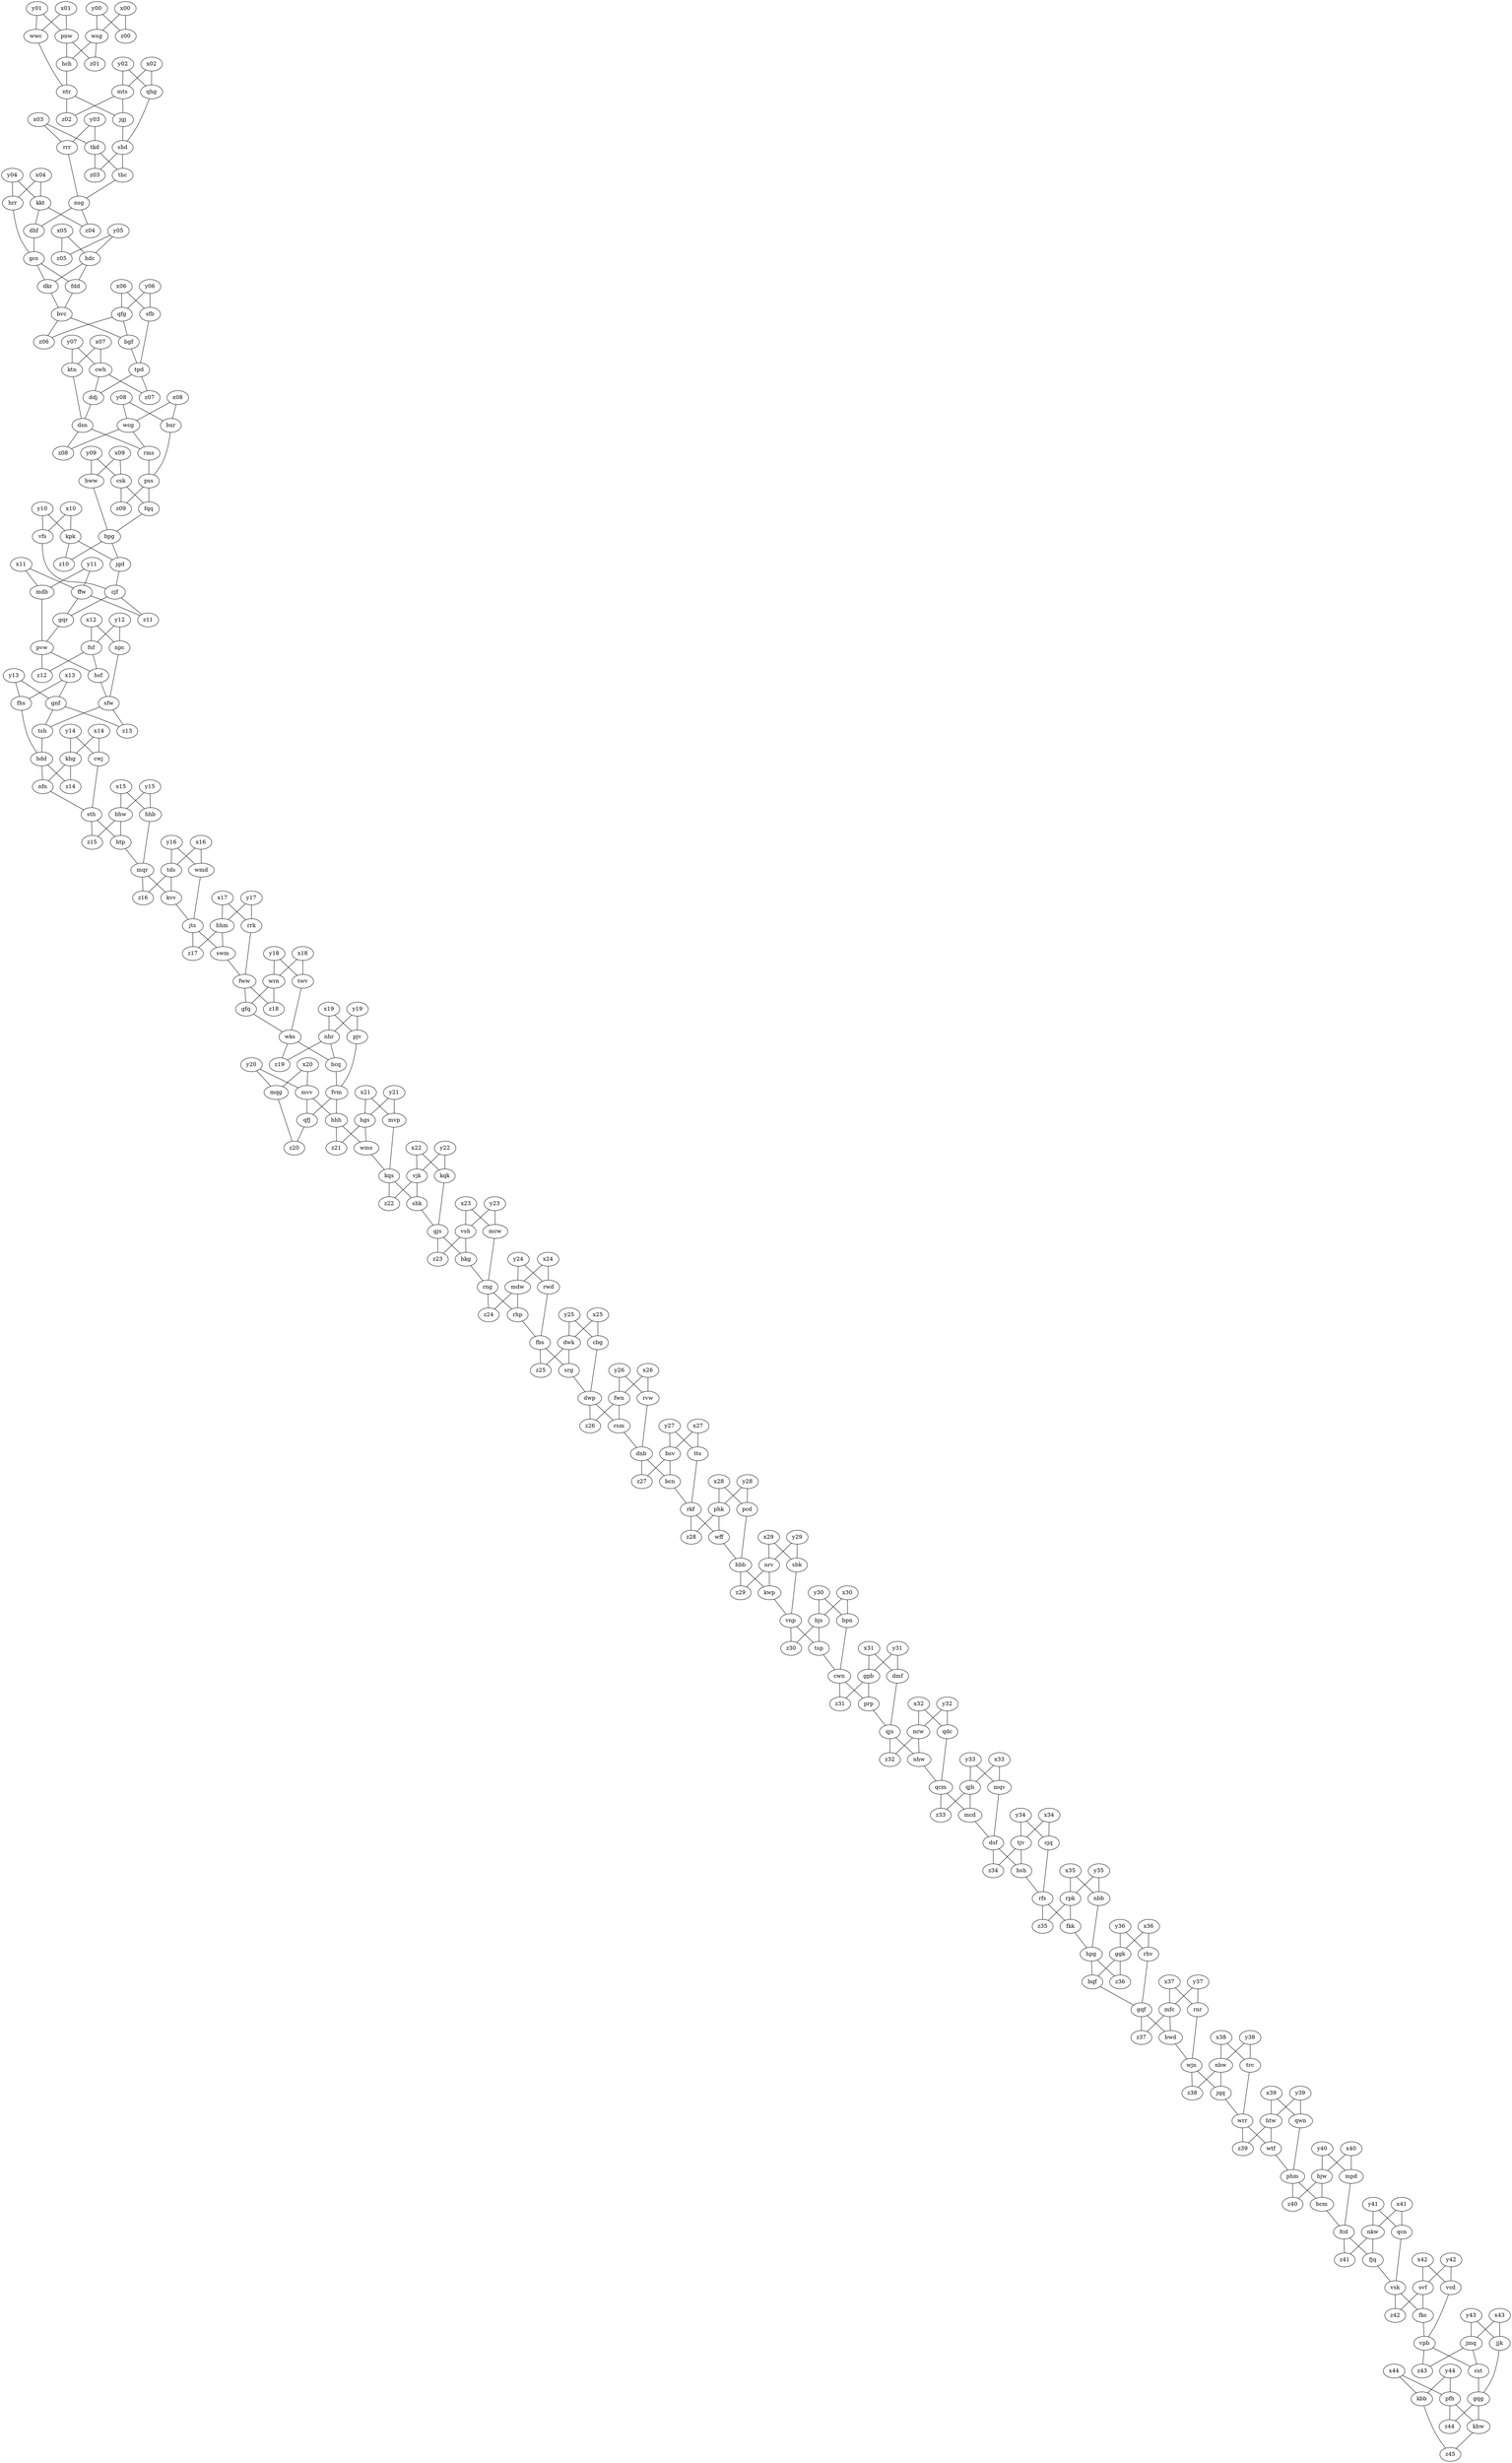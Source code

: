 graph {
	x14
	y14
	x14 -- cwj
	y14 -- cwj
	dhf
	hrr
	dhf -- gcs
	hrr -- gcs
	y44
	x44
	y44 -- pfh
	x44 -- pfh
	fqq
	hww
	fqq -- bpg
	hww -- bpg
	wmd
	kvv
	wmd -- jts
	kvv -- jts
	khg
	hdd
	khg -- nfn
	hdd -- nfn
	y35
	x35
	y35 -- rpk
	x35 -- rpk
	bhw
	sth
	bhw -- htp
	sth -- htp
	x13
	y13
	x13 -- gnf
	y13 -- gnf
	y39
	x39
	y39 -- qwn
	x39 -- qwn
	nhr
	wks
	nhr -- z19
	wks -- z19
	x40
	y40
	x40 -- mpd
	y40 -- mpd
	pvw
	fsf
	pvw -- hsf
	fsf -- hsf
	y29
	x29
	y29 -- sbk
	x29 -- sbk
	kqk
	shk
	kqk -- gjs
	shk -- gjs
	swm
	rrk
	swm -- fww
	rrk -- fww
	x30
	y30
	x30 -- bpn
	y30 -- bpn
	mts
	ntr
	mts -- z02
	ntr -- z02
	y23
	x23
	y23 -- vsh
	x23 -- vsh
	x07
	y07
	x07 -- cwh
	y07 -- cwh
	jqq
	trc
	jqq -- wrr
	trc -- wrr
	y14
	x14
	y14 -- khg
	x14 -- khg
	y12
	x12
	y12 -- fsf
	x12 -- fsf
	x27
	y27
	x27 -- tts
	y27 -- tts
	bjs
	vnp
	bjs -- tsp
	vnp -- tsp
	hcq
	pjv
	hcq -- fvm
	pjv -- fvm
	vsk
	svf
	vsk -- fkc
	svf -- fkc
	dwp
	fwn
	dwp -- rsm
	fwn -- rsm
	x30
	y30
	x30 -- bjs
	y30 -- bjs
	y19
	x19
	y19 -- pjv
	x19 -- pjv
	x20
	y20
	x20 -- mvv
	y20 -- mvv
	vpb
	jmq
	vpb -- z43
	jmq -- z43
	tkd
	shd
	tkd -- thc
	shd -- thc
	nbw
	wjn
	nbw -- z38
	wjn -- z38
	wjn
	nbw
	wjn -- jqq
	nbw -- jqq
	y17
	x17
	y17 -- hhm
	x17 -- hhm
	dkr
	fdd
	dkr -- bvc
	fdd -- bvc
	qjh
	qcm
	qjh -- mcd
	qcm -- mcd
	x26
	y26
	x26 -- fwn
	y26 -- fwn
	dsf
	tjv
	dsf -- bsh
	tjv -- bsh
	qjs
	ncw
	qjs -- nhw
	ncw -- nhw
	nsg
	kkt
	nsg -- z04
	kkt -- z04
	hhb
	htp
	hhb -- mqr
	htp -- mqr
	hgs
	hhh
	hgs -- z21
	hhh -- z21
	wrr
	htw
	wrr -- wtf
	htw -- wtf
	cwh
	tpd
	cwh -- z07
	tpd -- z07
	gcs
	hdc
	gcs -- dkr
	hdc -- dkr
	rng
	mdw
	rng -- rhp
	mdw -- rhp
	cwh
	tpd
	cwh -- ddj
	tpd -- ddj
	x43
	y43
	x43 -- jjk
	y43 -- jjk
	hhm
	jts
	hhm -- swm
	jts -- swm
	x04
	y04
	x04 -- hrr
	y04 -- hrr
	qhg
	jgj
	qhg -- shd
	jgj -- shd
	y44
	x44
	y44 -- kbb
	x44 -- kbb
	gpb
	cwn
	gpb -- prp
	cwn -- prp
	y42
	x42
	y42 -- vcd
	x42 -- vcd
	y38
	x38
	y38 -- trc
	x38 -- trc
	mvv
	fvm
	mvv -- hhh
	fvm -- hhh
	qjh
	qcm
	qjh -- z33
	qcm -- z33
	y05
	x05
	y05 -- z05
	x05 -- z05
	pfh
	gqg
	pfh -- khw
	gqg -- khw
	y03
	x03
	y03 -- tkd
	x03 -- tkd
	x25
	y25
	x25 -- dwk
	y25 -- dwk
	phm
	bjw
	phm -- bcm
	bjw -- bcm
	y31
	x31
	y31 -- gpb
	x31 -- gpb
	y28
	x28
	y28 -- pcd
	x28 -- pcd
	hdc
	gcs
	hdc -- fdd
	gcs -- fdd
	ffw
	cjf
	ffw -- z11
	cjf -- z11
	y21
	x21
	y21 -- hgs
	x21 -- hgs
	fcd
	nkw
	fcd -- fjq
	nkw -- fjq
	kqs
	vjk
	kqs -- z22
	vjk -- z22
	x36
	y36
	x36 -- ggk
	y36 -- ggk
	x34
	y34
	x34 -- tjv
	y34 -- tjv
	y25
	x25
	y25 -- cbg
	x25 -- cbg
	x24
	y24
	x24 -- mdw
	y24 -- mdw
	rpk
	rfs
	rpk -- fkk
	rfs -- fkk
	x24
	y24
	x24 -- rwd
	y24 -- rwd
	y11
	x11
	y11 -- mdb
	x11 -- mdb
	phm
	bjw
	phm -- z40
	bjw -- z40
	tsp
	bpn
	tsp -- cwn
	bpn -- cwn
	y29
	x29
	y29 -- nrv
	x29 -- nrv
	nhw
	qdc
	nhw -- qcm
	qdc -- qcm
	tjv
	dsf
	tjv -- z34
	dsf -- z34
	x21
	y21
	x21 -- mvp
	y21 -- mvp
	x08
	y08
	x08 -- bnr
	y08 -- bnr
	gqr
	mdb
	gqr -- pvw
	mdb -- pvw
	sfw
	gnf
	sfw -- tsh
	gnf -- tsh
	mfc
	gqf
	mfc -- bwd
	gqf -- bwd
	y35
	x35
	y35 -- nbb
	x35 -- nbb
	x09
	y09
	x09 -- csk
	y09 -- csk
	qfj
	mqg
	qfj -- z20
	mqg -- z20
	x22
	y22
	x22 -- kqk
	y22 -- kqk
	x08
	y08
	x08 -- wcg
	y08 -- wcg
	y37
	x37
	y37 -- mfc
	x37 -- mfc
	wrn
	fww
	wrn -- z18
	fww -- z18
	rvw
	rsm
	rvw -- dnb
	rsm -- dnb
	x23
	y23
	x23 -- mcw
	y23 -- mcw
	wwc
	hch
	wwc -- ntr
	hch -- ntr
	x22
	y22
	x22 -- vjk
	y22 -- vjk
	gqf
	mfc
	gqf -- z37
	mfc -- z37
	sth
	bhw
	sth -- z15
	bhw -- z15
	rng
	mdw
	rng -- z24
	mdw -- z24
	y04
	x04
	y04 -- kkt
	x04 -- kkt
	fsf
	pvw
	fsf -- z12
	pvw -- z12
	bpg
	kpk
	bpg -- z10
	kpk -- z10
	x02
	y02
	x02 -- qhg
	y02 -- qhg
	x19
	y19
	x19 -- nhr
	y19 -- nhr
	cbg
	srg
	cbg -- dwp
	srg -- dwp
	pfh
	gqg
	pfh -- z44
	gqg -- z44
	y00
	x00
	y00 -- wsg
	x00 -- wsg
	x33
	y33
	x33 -- qjh
	y33 -- qjh
	jts
	hhm
	jts -- z17
	hhm -- z17
	y32
	x32
	y32 -- ncw
	x32 -- ncw
	fww
	wrn
	fww -- gfq
	wrn -- gfq
	qcn
	fjq
	qcn -- vsk
	fjq -- vsk
	nsg
	kkt
	nsg -- dhf
	kkt -- dhf
	y32
	x32
	y32 -- qdc
	x32 -- qdc
	bgf
	sfb
	bgf -- tpd
	sfb -- tpd
	dnb
	bsv
	dnb -- bcn
	bsv -- bcn
	y28
	x28
	y28 -- phk
	x28 -- phk
	tds
	mqr
	tds -- kvv
	mqr -- kvv
	wtf
	qwn
	wtf -- phm
	qwn -- phm
	pss
	csk
	pss -- z09
	csk -- z09
	kwp
	sbk
	kwp -- vnp
	sbk -- vnp
	y26
	x26
	y26 -- rvw
	x26 -- rvw
	mvv
	fvm
	mvv -- qfj
	fvm -- qfj
	y15
	x15
	y15 -- hhb
	x15 -- hhb
	hbb
	nrv
	hbb -- z29
	nrv -- z29
	dsn
	wcg
	dsn -- rms
	wcg -- rms
	bnr
	rms
	bnr -- pss
	rms -- pss
	nfn
	cwj
	nfn -- sth
	cwj -- sth
	mvp
	wms
	mvp -- kqs
	wms -- kqs
	khg
	hdd
	khg -- z14
	hdd -- z14
	bwd
	rnr
	bwd -- wjn
	rnr -- wjn
	x18
	y18
	x18 -- twv
	y18 -- twv
	rfs
	rpk
	rfs -- z35
	rpk -- z35
	dwk
	fbs
	dwk -- srg
	fbs -- srg
	prp
	dmf
	prp -- qjs
	dmf -- qjs
	nbb
	fkk
	nbb -- hpg
	fkk -- hpg
	ncw
	qjs
	ncw -- z32
	qjs -- z32
	pcd
	wff
	pcd -- hbb
	wff -- hbb
	y43
	x43
	y43 -- jmq
	x43 -- jmq
	hkg
	mcw
	hkg -- rng
	mcw -- rng
	x09
	y09
	x09 -- hww
	y09 -- hww
	y13
	x13
	y13 -- fhs
	x13 -- fhs
	qfg
	bvc
	qfg -- bgf
	bvc -- bgf
	y18
	x18
	y18 -- wrn
	x18 -- wrn
	phk
	rkf
	phk -- z28
	rkf -- z28
	x06
	y06
	x06 -- qfg
	y06 -- qfg
	y00
	x00
	y00 -- z00
	x00 -- z00
	x16
	y16
	x16 -- tds
	y16 -- tds
	hgs
	hhh
	hgs -- wms
	hhh -- wms
	fkc
	vcd
	fkc -- vpb
	vcd -- vpb
	y03
	x03
	y03 -- rrr
	x03 -- rrr
	thc
	rrr
	thc -- nsg
	rrr -- nsg
	sfw
	gnf
	sfw -- z13
	gnf -- z13
	bvc
	qfg
	bvc -- z06
	qfg -- z06
	wsg
	pnw
	wsg -- hch
	pnw -- hch
	y39
	x39
	y39 -- htw
	x39 -- htw
	x12
	y12
	x12 -- npc
	y12 -- npc
	vjk
	kqs
	vjk -- shk
	kqs -- shk
	ggk
	hpg
	ggk -- z36
	hpg -- z36
	gjs
	vsh
	gjs -- z23
	vsh -- z23
	ddj
	ktn
	ddj -- dsn
	ktn -- dsn
	x38
	y38
	x38 -- nbw
	y38 -- nbw
	y33
	x33
	y33 -- mqv
	x33 -- mqv
	ggk
	hpg
	ggk -- bqf
	hpg -- bqf
	npc
	hsf
	npc -- sfw
	hsf -- sfw
	y16
	x16
	y16 -- wmd
	x16 -- wmd
	vsh
	gjs
	vsh -- hkg
	gjs -- hkg
	x10
	y10
	x10 -- kpk
	y10 -- kpk
	mcd
	mqv
	mcd -- dsf
	mqv -- dsf
	x05
	y05
	x05 -- hdc
	y05 -- hdc
	wcg
	dsn
	wcg -- z08
	dsn -- z08
	x41
	y41
	x41 -- nkw
	y41 -- nkw
	mts
	ntr
	mts -- jgj
	ntr -- jgj
	bcm
	mpd
	bcm -- fcd
	mpd -- fcd
	tds
	mqr
	tds -- z16
	mqr -- z16
	vsk
	svf
	vsk -- z42
	svf -- z42
	x27
	y27
	x27 -- bsv
	y27 -- bsv
	bqf
	rhv
	bqf -- gqf
	rhv -- gqf
	kbb
	khw
	kbb -- z45
	khw -- z45
	nrv
	hbb
	nrv -- kwp
	hbb -- kwp
	csk
	pss
	csk -- fqq
	pss -- fqq
	y34
	x34
	y34 -- cjq
	x34 -- cjq
	x20
	y20
	x20 -- mqg
	y20 -- mqg
	tsh
	fhs
	tsh -- hdd
	fhs -- hdd
	wks
	nhr
	wks -- hcq
	nhr -- hcq
	cjq
	bsh
	cjq -- rfs
	bsh -- rfs
	gfq
	twv
	gfq -- wks
	twv -- wks
	rwd
	rhp
	rwd -- fbs
	rhp -- fbs
	y37
	x37
	y37 -- rnr
	x37 -- rnr
	vfs
	jgd
	vfs -- cjf
	jgd -- cjf
	y31
	x31
	y31 -- dmf
	x31 -- dmf
	kpk
	bpg
	kpk -- jgd
	bpg -- jgd
	y36
	x36
	y36 -- rhv
	x36 -- rhv
	y42
	x42
	y42 -- svf
	x42 -- svf
	bjs
	vnp
	bjs -- z30
	vnp -- z30
	cst
	jjk
	cst -- gqg
	jjk -- gqg
	y40
	x40
	y40 -- bjw
	x40 -- bjw
	cjf
	ffw
	cjf -- gqr
	ffw -- gqr
	fcd
	nkw
	fcd -- z41
	nkw -- z41
	y01
	x01
	y01 -- pnw
	x01 -- pnw
	dnb
	bsv
	dnb -- z27
	bsv -- z27
	wsg
	pnw
	wsg -- z01
	pnw -- z01
	y41
	x41
	y41 -- qcn
	x41 -- qcn
	y06
	x06
	y06 -- sfb
	x06 -- sfb
	gpb
	cwn
	gpb -- z31
	cwn -- z31
	x02
	y02
	x02 -- mts
	y02 -- mts
	shd
	tkd
	shd -- z03
	tkd -- z03
	dwk
	fbs
	dwk -- z25
	fbs -- z25
	y11
	x11
	y11 -- ffw
	x11 -- ffw
	phk
	rkf
	phk -- wff
	rkf -- wff
	jmq
	vpb
	jmq -- cst
	vpb -- cst
	bcn
	tts
	bcn -- rkf
	tts -- rkf
	y07
	x07
	y07 -- ktn
	x07 -- ktn
	x17
	y17
	x17 -- rrk
	y17 -- rrk
	x10
	y10
	x10 -- vfs
	y10 -- vfs
	fwn
	dwp
	fwn -- z26
	dwp -- z26
	x01
	y01
	x01 -- wwc
	y01 -- wwc
	htw
	wrr
	htw -- z39
	wrr -- z39
	y15
	x15
	y15 -- bhw
	x15 -- bhw
}
